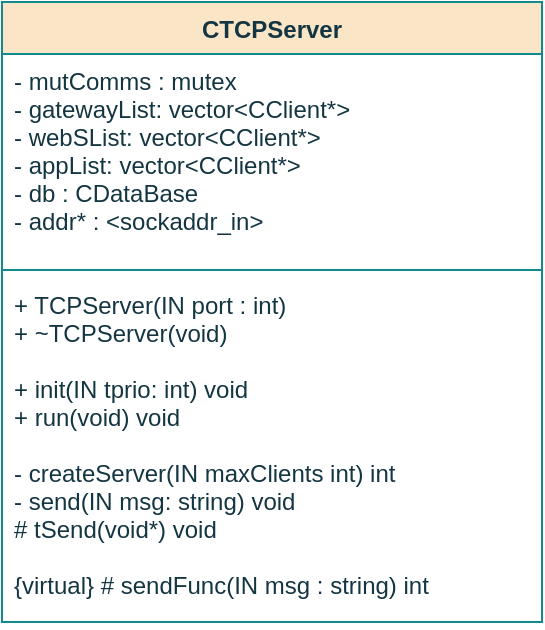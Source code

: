 <mxfile version="16.0.0" type="github" pages="3">
  <diagram id="0Qj54k83hNj_kc8LzFBX" name="CTCPServer">
    <mxGraphModel dx="1422" dy="793" grid="1" gridSize="10" guides="1" tooltips="1" connect="1" arrows="1" fold="1" page="1" pageScale="1" pageWidth="827" pageHeight="1169" math="0" shadow="0">
      <root>
        <mxCell id="0" />
        <mxCell id="1" parent="0" />
        <mxCell id="JZW6z2uQKtled3wn76MC-1" value="CTCPServer" style="swimlane;fontStyle=1;align=center;verticalAlign=top;childLayout=stackLayout;horizontal=1;startSize=26;horizontalStack=0;resizeParent=1;resizeParentMax=0;resizeLast=0;collapsible=1;marginBottom=0;fillColor=#FAE5C7;strokeColor=#0F8B8D;fontColor=#143642;" parent="1" vertex="1">
          <mxGeometry x="279" y="40" width="270" height="310" as="geometry">
            <mxRectangle x="240" y="280" width="60" height="26" as="alternateBounds" />
          </mxGeometry>
        </mxCell>
        <mxCell id="JZW6z2uQKtled3wn76MC-2" value="-  mutComms : mutex&#xa;- gatewayList: vector&lt;CClient*&gt;&#xa;- webSList: vector&lt;CClient*&gt;&#xa;- appList: vector&lt;CClient*&gt;&#xa;- db : CDataBase&#xa;- addr* : &lt;sockaddr_in&gt;" style="text;strokeColor=none;fillColor=none;align=left;verticalAlign=top;spacingLeft=4;spacingRight=4;overflow=hidden;rotatable=0;points=[[0,0.5],[1,0.5]];portConstraint=eastwest;fontColor=#143642;" parent="JZW6z2uQKtled3wn76MC-1" vertex="1">
          <mxGeometry y="26" width="270" height="104" as="geometry" />
        </mxCell>
        <mxCell id="JZW6z2uQKtled3wn76MC-3" value="" style="line;strokeWidth=1;fillColor=none;align=left;verticalAlign=middle;spacingTop=-1;spacingLeft=3;spacingRight=3;rotatable=0;labelPosition=right;points=[];portConstraint=eastwest;labelBackgroundColor=#DAD2D8;strokeColor=#0F8B8D;fontColor=#143642;" parent="JZW6z2uQKtled3wn76MC-1" vertex="1">
          <mxGeometry y="130" width="270" height="8" as="geometry" />
        </mxCell>
        <mxCell id="JZW6z2uQKtled3wn76MC-4" value="+ TCPServer(IN port : int)&#xa;+ ~TCPServer(void)&#xa;&#xa;+ init(IN  tprio: int) void&#xa;+ run(void) void&#xa;&#xa;- createServer(IN maxClients int) int &#xa;- send(IN msg: string) void&#xa;# tSend(void*) void&#xa;&#xa;{virtual} # sendFunc(IN msg : string) int " style="text;strokeColor=none;fillColor=none;align=left;verticalAlign=top;spacingLeft=4;spacingRight=4;overflow=hidden;rotatable=0;points=[[0,0.5],[1,0.5]];portConstraint=eastwest;fontColor=#143642;" parent="JZW6z2uQKtled3wn76MC-1" vertex="1">
          <mxGeometry y="138" width="270" height="172" as="geometry" />
        </mxCell>
      </root>
    </mxGraphModel>
  </diagram>
  <diagram id="4DSGlReCEK_uSti7E2zH" name="CClient">
    <mxGraphModel dx="1422" dy="793" grid="1" gridSize="10" guides="1" tooltips="1" connect="1" arrows="1" fold="1" page="1" pageScale="1" pageWidth="827" pageHeight="1169" math="0" shadow="0">
      <root>
        <mxCell id="yqz21InF7U_xKhAMBYtE-0" />
        <mxCell id="yqz21InF7U_xKhAMBYtE-1" parent="yqz21InF7U_xKhAMBYtE-0" />
        <mxCell id="yqz21InF7U_xKhAMBYtE-2" value="CClient" style="swimlane;fontStyle=1;align=center;verticalAlign=top;childLayout=stackLayout;horizontal=1;startSize=26;horizontalStack=0;resizeParent=1;resizeParentMax=0;resizeLast=0;collapsible=1;marginBottom=0;fillColor=#FAE5C7;strokeColor=#0F8B8D;fontColor=#143642;" vertex="1" parent="yqz21InF7U_xKhAMBYtE-1">
          <mxGeometry x="264" y="80" width="300" height="240" as="geometry">
            <mxRectangle x="240" y="280" width="60" height="26" as="alternateBounds" />
          </mxGeometry>
        </mxCell>
        <mxCell id="yqz21InF7U_xKhAMBYtE-3" value="- cmdList: vector&lt;cliCmd&gt;&#xa;- clientSock : &lt;client_socket_info_t&gt;&#xa;- mutComms : mutex&#xa;" style="text;strokeColor=none;fillColor=none;align=left;verticalAlign=top;spacingLeft=4;spacingRight=4;overflow=hidden;rotatable=0;points=[[0,0.5],[1,0.5]];portConstraint=eastwest;fontColor=#143642;" vertex="1" parent="yqz21InF7U_xKhAMBYtE-2">
          <mxGeometry y="26" width="300" height="54" as="geometry" />
        </mxCell>
        <mxCell id="yqz21InF7U_xKhAMBYtE-4" value="" style="line;strokeWidth=1;fillColor=none;align=left;verticalAlign=middle;spacingTop=-1;spacingLeft=3;spacingRight=3;rotatable=0;labelPosition=right;points=[];portConstraint=eastwest;labelBackgroundColor=#DAD2D8;strokeColor=#0F8B8D;fontColor=#143642;" vertex="1" parent="yqz21InF7U_xKhAMBYtE-2">
          <mxGeometry y="80" width="300" height="8" as="geometry" />
        </mxCell>
        <mxCell id="yqz21InF7U_xKhAMBYtE-5" value="+ Client(IN client_sock : &lt;client_socket_info_t&gt;)&#xa;+ ~Client(void)&#xa;&#xa;+ init(IN tprio: int) void&#xa;+ run(void) void&#xa;- msgQueueSend(void) string&#xa;- recv(void) string&#xa;# tRecv(void*) void&#xa;&#xa;{virtual} # recvFunc(void) string" style="text;strokeColor=none;fillColor=none;align=left;verticalAlign=top;spacingLeft=4;spacingRight=4;overflow=hidden;rotatable=0;points=[[0,0.5],[1,0.5]];portConstraint=eastwest;fontColor=#143642;" vertex="1" parent="yqz21InF7U_xKhAMBYtE-2">
          <mxGeometry y="88" width="300" height="152" as="geometry" />
        </mxCell>
        <mxCell id="yqz21InF7U_xKhAMBYtE-6" value="&lt;p style=&quot;margin: 0px ; margin-top: 4px ; text-align: center ; text-decoration: underline&quot;&gt;&lt;b&gt;enumeration:&lt;/b&gt;&lt;/p&gt;&lt;p style=&quot;margin: 0px ; margin-top: 4px ; text-align: center ; text-decoration: underline&quot;&gt;&lt;b&gt;cliType&lt;/b&gt;&lt;/p&gt;&lt;hr&gt;&lt;p style=&quot;margin: 0px ; margin-left: 8px&quot;&gt;GATEWAY&lt;/p&gt;&lt;p style=&quot;margin: 0px ; margin-left: 8px&quot;&gt;WEBSITE&lt;/p&gt;&lt;p style=&quot;margin: 0px ; margin-left: 8px&quot;&gt;APPLICATION&lt;br&gt;&lt;/p&gt;" style="verticalAlign=top;align=left;overflow=fill;fontSize=12;fontFamily=Helvetica;html=1;fillColor=#FAE5C7;strokeColor=#0F8B8D;fontColor=#143642;" vertex="1" parent="yqz21InF7U_xKhAMBYtE-1">
          <mxGeometry x="264" y="410" width="100" height="100" as="geometry" />
        </mxCell>
        <mxCell id="yqz21InF7U_xKhAMBYtE-7" value="&lt;p style=&quot;margin: 0px ; margin-top: 4px ; text-align: center ; text-decoration: underline&quot;&gt;&lt;b&gt;struct:&lt;/b&gt;&lt;/p&gt;&lt;p style=&quot;margin: 0px ; margin-top: 4px ; text-align: center ; text-decoration: underline&quot;&gt;&lt;b&gt;client_socket_info_t&lt;br&gt;&lt;/b&gt;&lt;/p&gt;&lt;hr&gt;&lt;p style=&quot;margin: 0px ; margin-left: 8px&quot;&gt;state: int&lt;/p&gt;&lt;p style=&quot;margin: 0px ; margin-left: 8px&quot;&gt;&lt;span class=&quot;pl-c1&quot;&gt;index&lt;/span&gt;: int&lt;/p&gt;&lt;div&gt;&amp;nbsp; clientName: string&lt;/div&gt;&lt;div&gt;&amp;nbsp; sockFd:int&lt;/div&gt;&lt;div&gt;&amp;nbsp; type : enum &amp;lt;cliType&amp;gt;&lt;/div&gt;" style="verticalAlign=top;align=left;overflow=fill;fontSize=12;fontFamily=Helvetica;html=1;fillColor=#FAE5C7;strokeColor=#0F8B8D;fontColor=#143642;" vertex="1" parent="yqz21InF7U_xKhAMBYtE-1">
          <mxGeometry x="434" y="390" width="130" height="130" as="geometry" />
        </mxCell>
        <mxCell id="yqz21InF7U_xKhAMBYtE-8" value="" style="endArrow=open;startArrow=circlePlus;endFill=0;startFill=0;endSize=8;html=1;rounded=1;sketch=0;fontColor=#143642;strokeColor=#A8201A;fillColor=#FAE5C7;edgeStyle=orthogonalEdgeStyle;" edge="1" parent="yqz21InF7U_xKhAMBYtE-1" source="yqz21InF7U_xKhAMBYtE-7" target="yqz21InF7U_xKhAMBYtE-6">
          <mxGeometry width="160" relative="1" as="geometry">
            <mxPoint x="509.04" y="250" as="sourcePoint" />
            <mxPoint x="509" y="430" as="targetPoint" />
            <Array as="points">
              <mxPoint x="400" y="460" />
              <mxPoint x="400" y="460" />
            </Array>
          </mxGeometry>
        </mxCell>
        <mxCell id="yqz21InF7U_xKhAMBYtE-9" value="" style="endArrow=open;startArrow=circlePlus;endFill=0;startFill=0;endSize=8;html=1;rounded=1;sketch=0;fontColor=#143642;strokeColor=#A8201A;fillColor=#FAE5C7;edgeStyle=orthogonalEdgeStyle;" edge="1" parent="yqz21InF7U_xKhAMBYtE-1" source="yqz21InF7U_xKhAMBYtE-5" target="yqz21InF7U_xKhAMBYtE-7">
          <mxGeometry width="160" relative="1" as="geometry">
            <mxPoint x="444" y="500" as="sourcePoint" />
            <mxPoint x="374" y="500" as="targetPoint" />
            <Array as="points">
              <mxPoint x="499" y="360" />
              <mxPoint x="499" y="360" />
            </Array>
          </mxGeometry>
        </mxCell>
      </root>
    </mxGraphModel>
  </diagram>
  <diagram id="HAcon3-RpeG4d-lodBSY" name="CDatabase">
    <mxGraphModel dx="1422" dy="793" grid="1" gridSize="10" guides="1" tooltips="1" connect="1" arrows="1" fold="1" page="1" pageScale="1" pageWidth="827" pageHeight="1169" math="0" shadow="0">
      <root>
        <mxCell id="hQ0141blqfC8cqL4AOc6-0" />
        <mxCell id="hQ0141blqfC8cqL4AOc6-1" parent="hQ0141blqfC8cqL4AOc6-0" />
        <mxCell id="FBUPuvvFw0KPAoPgKz-4-0" value="CDataBase" style="swimlane;fontStyle=1;align=center;verticalAlign=top;childLayout=stackLayout;horizontal=1;startSize=26;horizontalStack=0;resizeParent=1;resizeParentMax=0;resizeLast=0;collapsible=1;marginBottom=0;fillColor=#FAE5C7;strokeColor=#0F8B8D;fontColor=#143642;" vertex="1" parent="hQ0141blqfC8cqL4AOc6-1">
          <mxGeometry x="304" y="80" width="220" height="210" as="geometry">
            <mxRectangle x="240" y="280" width="60" height="26" as="alternateBounds" />
          </mxGeometry>
        </mxCell>
        <mxCell id="FBUPuvvFw0KPAoPgKz-4-1" value="db : MYSQL*" style="text;strokeColor=none;fillColor=none;align=left;verticalAlign=top;spacingLeft=4;spacingRight=4;overflow=hidden;rotatable=0;points=[[0,0.5],[1,0.5]];portConstraint=eastwest;fontColor=#143642;" vertex="1" parent="FBUPuvvFw0KPAoPgKz-4-0">
          <mxGeometry y="26" width="220" height="34" as="geometry" />
        </mxCell>
        <mxCell id="FBUPuvvFw0KPAoPgKz-4-2" value="" style="line;strokeWidth=1;fillColor=none;align=left;verticalAlign=middle;spacingTop=-1;spacingLeft=3;spacingRight=3;rotatable=0;labelPosition=right;points=[];portConstraint=eastwest;labelBackgroundColor=#DAD2D8;strokeColor=#0F8B8D;fontColor=#143642;" vertex="1" parent="FBUPuvvFw0KPAoPgKz-4-0">
          <mxGeometry y="60" width="220" height="8" as="geometry" />
        </mxCell>
        <mxCell id="FBUPuvvFw0KPAoPgKz-4-3" value="+ DataBase(void)&#xa;+ ~DataBase(void)&#xa;&#xa;+ open(void) void&#xa;+ close(void) void&#xa;+ updateData(sqlQuery : string): bool&#xa;+ getData(sqlQuery : string): string&#xa;+ deleteData(sqlQuery : string): int&#xa;+ prepareQuery(message: string) string" style="text;strokeColor=none;fillColor=none;align=left;verticalAlign=top;spacingLeft=4;spacingRight=4;overflow=hidden;rotatable=0;points=[[0,0.5],[1,0.5]];portConstraint=eastwest;fontColor=#143642;" vertex="1" parent="FBUPuvvFw0KPAoPgKz-4-0">
          <mxGeometry y="68" width="220" height="142" as="geometry" />
        </mxCell>
      </root>
    </mxGraphModel>
  </diagram>
</mxfile>
